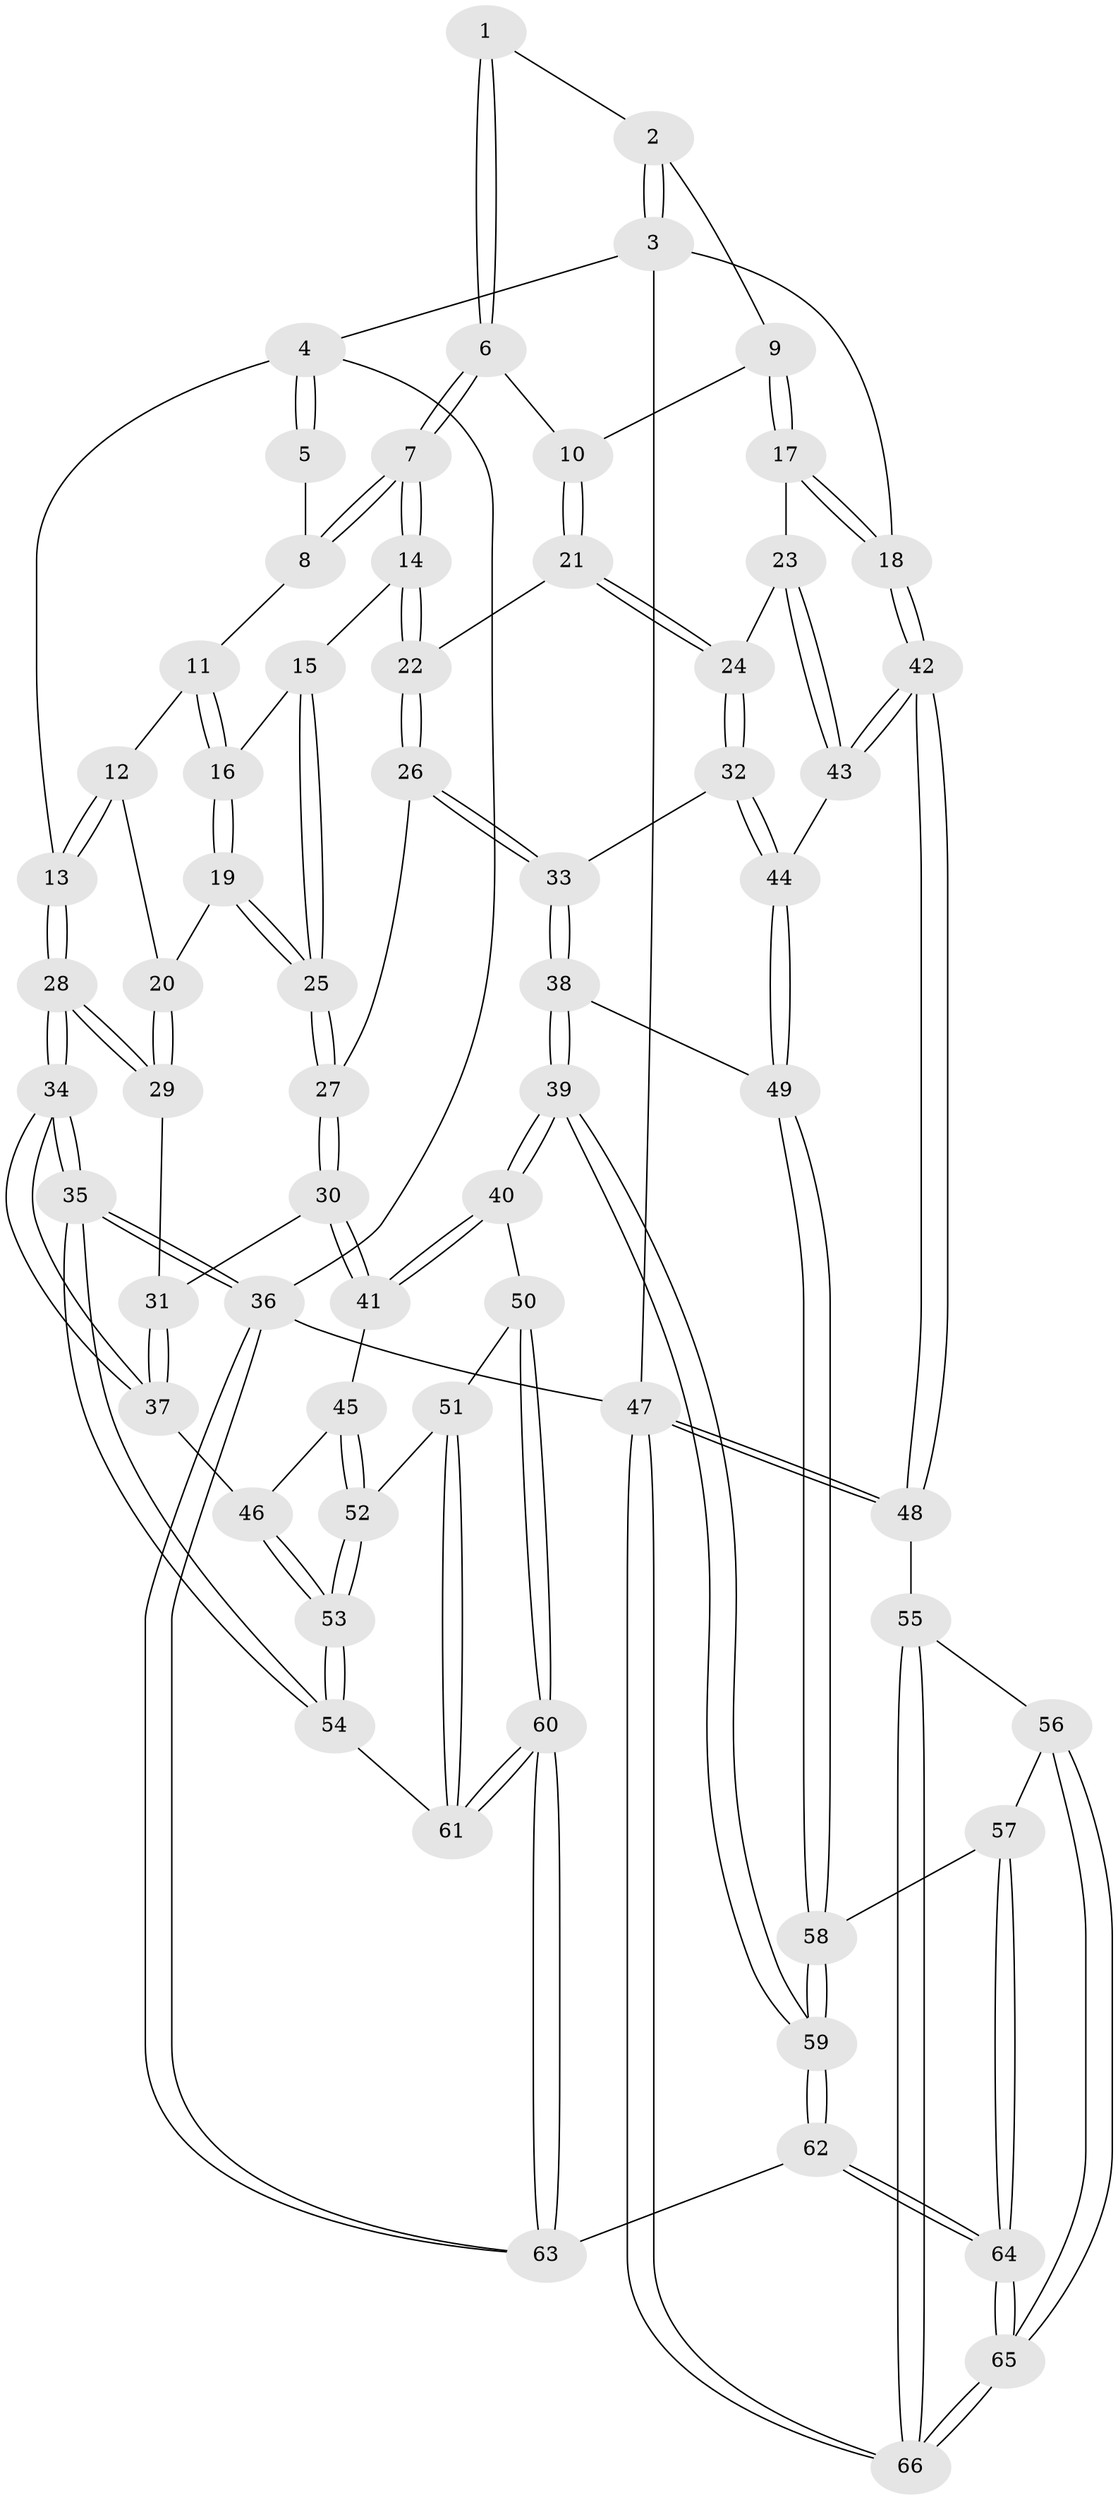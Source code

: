 // Generated by graph-tools (version 1.1) at 2025/27/03/15/25 16:27:57]
// undirected, 66 vertices, 162 edges
graph export_dot {
graph [start="1"]
  node [color=gray90,style=filled];
  1 [pos="+0.5879058507345075+0"];
  2 [pos="+0.726236293848337+0"];
  3 [pos="+1+0"];
  4 [pos="+0+0"];
  5 [pos="+0.0851475861636529+0"];
  6 [pos="+0.574876941978973+0"];
  7 [pos="+0.48134037106029254+0.13288469251710885"];
  8 [pos="+0.3037057180280773+0.11221415321800084"];
  9 [pos="+0.7960290451653446+0.16831935939227385"];
  10 [pos="+0.7310069028106042+0.19419584963935158"];
  11 [pos="+0.2685616526993751+0.15921056834536934"];
  12 [pos="+0.22234634245052198+0.1950909301768387"];
  13 [pos="+0+0"];
  14 [pos="+0.4820748681473273+0.14405960362663847"];
  15 [pos="+0.45451618274300903+0.17254020971059467"];
  16 [pos="+0.35091900472342646+0.240165252843443"];
  17 [pos="+1+0.15980548836105812"];
  18 [pos="+1+0.14543106343820664"];
  19 [pos="+0.31451696045267835+0.2934519920158941"];
  20 [pos="+0.21256379921077162+0.2861090083339757"];
  21 [pos="+0.6779830334644872+0.3294307069490825"];
  22 [pos="+0.582176935488014+0.3088805147856135"];
  23 [pos="+0.7116080161184744+0.36376922612223184"];
  24 [pos="+0.70904321228238+0.36388401828420536"];
  25 [pos="+0.38151488115286386+0.3634238963786575"];
  26 [pos="+0.47809473869633357+0.4014539883152822"];
  27 [pos="+0.4012368506837875+0.40533257089017954"];
  28 [pos="+0+0.08256377253943441"];
  29 [pos="+0.18290097698542385+0.31546324978107104"];
  30 [pos="+0.37640152761141876+0.43120903400150745"];
  31 [pos="+0.1776959659886423+0.3886570259794211"];
  32 [pos="+0.7073649903694039+0.38386251229099166"];
  33 [pos="+0.5401193932111117+0.5465866230313533"];
  34 [pos="+0+0.4846347272214426"];
  35 [pos="+0+1"];
  36 [pos="+0+1"];
  37 [pos="+0.10368903340954572+0.5253645543002451"];
  38 [pos="+0.5393846202320852+0.6624042609907835"];
  39 [pos="+0.5056289232365008+0.6843818918151219"];
  40 [pos="+0.4319582329697392+0.6804231661300826"];
  41 [pos="+0.3447456946430912+0.539905160325583"];
  42 [pos="+1+0.46672444905258165"];
  43 [pos="+0.994695636810937+0.48333145325330024"];
  44 [pos="+0.749135150132781+0.6036999485657498"];
  45 [pos="+0.3109897946337532+0.5396292149116794"];
  46 [pos="+0.10682704865849395+0.5289084605129095"];
  47 [pos="+1+1"];
  48 [pos="+1+0.5166244566470978"];
  49 [pos="+0.7263346709775055+0.6571285288926734"];
  50 [pos="+0.41120017215457916+0.6944374828567832"];
  51 [pos="+0.3784394795474766+0.7112111832270858"];
  52 [pos="+0.20075767882970025+0.743507065779533"];
  53 [pos="+0.17017974563422025+0.749927700544263"];
  54 [pos="+0.14376235308968924+0.8022027389879215"];
  55 [pos="+0.8448185543954236+0.7519250891482322"];
  56 [pos="+0.8110168501914283+0.7387668914612613"];
  57 [pos="+0.7686467075774159+0.7122094189026594"];
  58 [pos="+0.7574982740275314+0.7002348374182888"];
  59 [pos="+0.5575366659260059+0.9377743761833705"];
  60 [pos="+0.4089650039924586+1"];
  61 [pos="+0.32692601224460854+0.9635480680938083"];
  62 [pos="+0.5713136881283988+1"];
  63 [pos="+0.4251657813532779+1"];
  64 [pos="+0.5858414099585+1"];
  65 [pos="+0.6807648037928721+1"];
  66 [pos="+1+1"];
  1 -- 2;
  1 -- 6;
  1 -- 6;
  2 -- 3;
  2 -- 3;
  2 -- 9;
  3 -- 4;
  3 -- 18;
  3 -- 47;
  4 -- 5;
  4 -- 5;
  4 -- 13;
  4 -- 36;
  5 -- 8;
  6 -- 7;
  6 -- 7;
  6 -- 10;
  7 -- 8;
  7 -- 8;
  7 -- 14;
  7 -- 14;
  8 -- 11;
  9 -- 10;
  9 -- 17;
  9 -- 17;
  10 -- 21;
  10 -- 21;
  11 -- 12;
  11 -- 16;
  11 -- 16;
  12 -- 13;
  12 -- 13;
  12 -- 20;
  13 -- 28;
  13 -- 28;
  14 -- 15;
  14 -- 22;
  14 -- 22;
  15 -- 16;
  15 -- 25;
  15 -- 25;
  16 -- 19;
  16 -- 19;
  17 -- 18;
  17 -- 18;
  17 -- 23;
  18 -- 42;
  18 -- 42;
  19 -- 20;
  19 -- 25;
  19 -- 25;
  20 -- 29;
  20 -- 29;
  21 -- 22;
  21 -- 24;
  21 -- 24;
  22 -- 26;
  22 -- 26;
  23 -- 24;
  23 -- 43;
  23 -- 43;
  24 -- 32;
  24 -- 32;
  25 -- 27;
  25 -- 27;
  26 -- 27;
  26 -- 33;
  26 -- 33;
  27 -- 30;
  27 -- 30;
  28 -- 29;
  28 -- 29;
  28 -- 34;
  28 -- 34;
  29 -- 31;
  30 -- 31;
  30 -- 41;
  30 -- 41;
  31 -- 37;
  31 -- 37;
  32 -- 33;
  32 -- 44;
  32 -- 44;
  33 -- 38;
  33 -- 38;
  34 -- 35;
  34 -- 35;
  34 -- 37;
  34 -- 37;
  35 -- 36;
  35 -- 36;
  35 -- 54;
  35 -- 54;
  36 -- 63;
  36 -- 63;
  36 -- 47;
  37 -- 46;
  38 -- 39;
  38 -- 39;
  38 -- 49;
  39 -- 40;
  39 -- 40;
  39 -- 59;
  39 -- 59;
  40 -- 41;
  40 -- 41;
  40 -- 50;
  41 -- 45;
  42 -- 43;
  42 -- 43;
  42 -- 48;
  42 -- 48;
  43 -- 44;
  44 -- 49;
  44 -- 49;
  45 -- 46;
  45 -- 52;
  45 -- 52;
  46 -- 53;
  46 -- 53;
  47 -- 48;
  47 -- 48;
  47 -- 66;
  47 -- 66;
  48 -- 55;
  49 -- 58;
  49 -- 58;
  50 -- 51;
  50 -- 60;
  50 -- 60;
  51 -- 52;
  51 -- 61;
  51 -- 61;
  52 -- 53;
  52 -- 53;
  53 -- 54;
  53 -- 54;
  54 -- 61;
  55 -- 56;
  55 -- 66;
  55 -- 66;
  56 -- 57;
  56 -- 65;
  56 -- 65;
  57 -- 58;
  57 -- 64;
  57 -- 64;
  58 -- 59;
  58 -- 59;
  59 -- 62;
  59 -- 62;
  60 -- 61;
  60 -- 61;
  60 -- 63;
  60 -- 63;
  62 -- 63;
  62 -- 64;
  62 -- 64;
  64 -- 65;
  64 -- 65;
  65 -- 66;
  65 -- 66;
}

